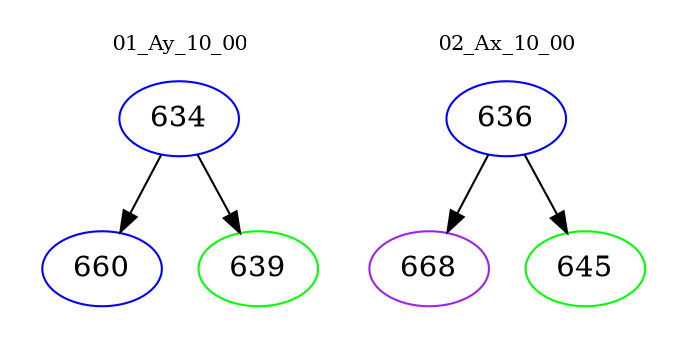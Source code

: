 digraph{
subgraph cluster_0 {
color = white
label = "01_Ay_10_00";
fontsize=10;
T0_634 [label="634", color="blue"]
T0_634 -> T0_660 [color="black"]
T0_660 [label="660", color="blue"]
T0_634 -> T0_639 [color="black"]
T0_639 [label="639", color="green"]
}
subgraph cluster_1 {
color = white
label = "02_Ax_10_00";
fontsize=10;
T1_636 [label="636", color="blue"]
T1_636 -> T1_668 [color="black"]
T1_668 [label="668", color="purple"]
T1_636 -> T1_645 [color="black"]
T1_645 [label="645", color="green"]
}
}
